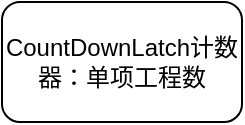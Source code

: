 <mxfile version="21.6.2" type="github">
  <diagram name="第 1 页" id="IQNlTixEwH-7RLNqlOQm">
    <mxGraphModel dx="1154" dy="796" grid="1" gridSize="10" guides="1" tooltips="1" connect="1" arrows="1" fold="1" page="1" pageScale="1" pageWidth="1169" pageHeight="827" math="0" shadow="0">
      <root>
        <mxCell id="0" />
        <mxCell id="1" parent="0" />
        <mxCell id="rMoz38oj39AxZOh8xann-1" value="CountDownLatch计数器：单项工程数" style="rounded=1;whiteSpace=wrap;html=1;" vertex="1" parent="1">
          <mxGeometry x="340" y="70" width="120" height="60" as="geometry" />
        </mxCell>
      </root>
    </mxGraphModel>
  </diagram>
</mxfile>
